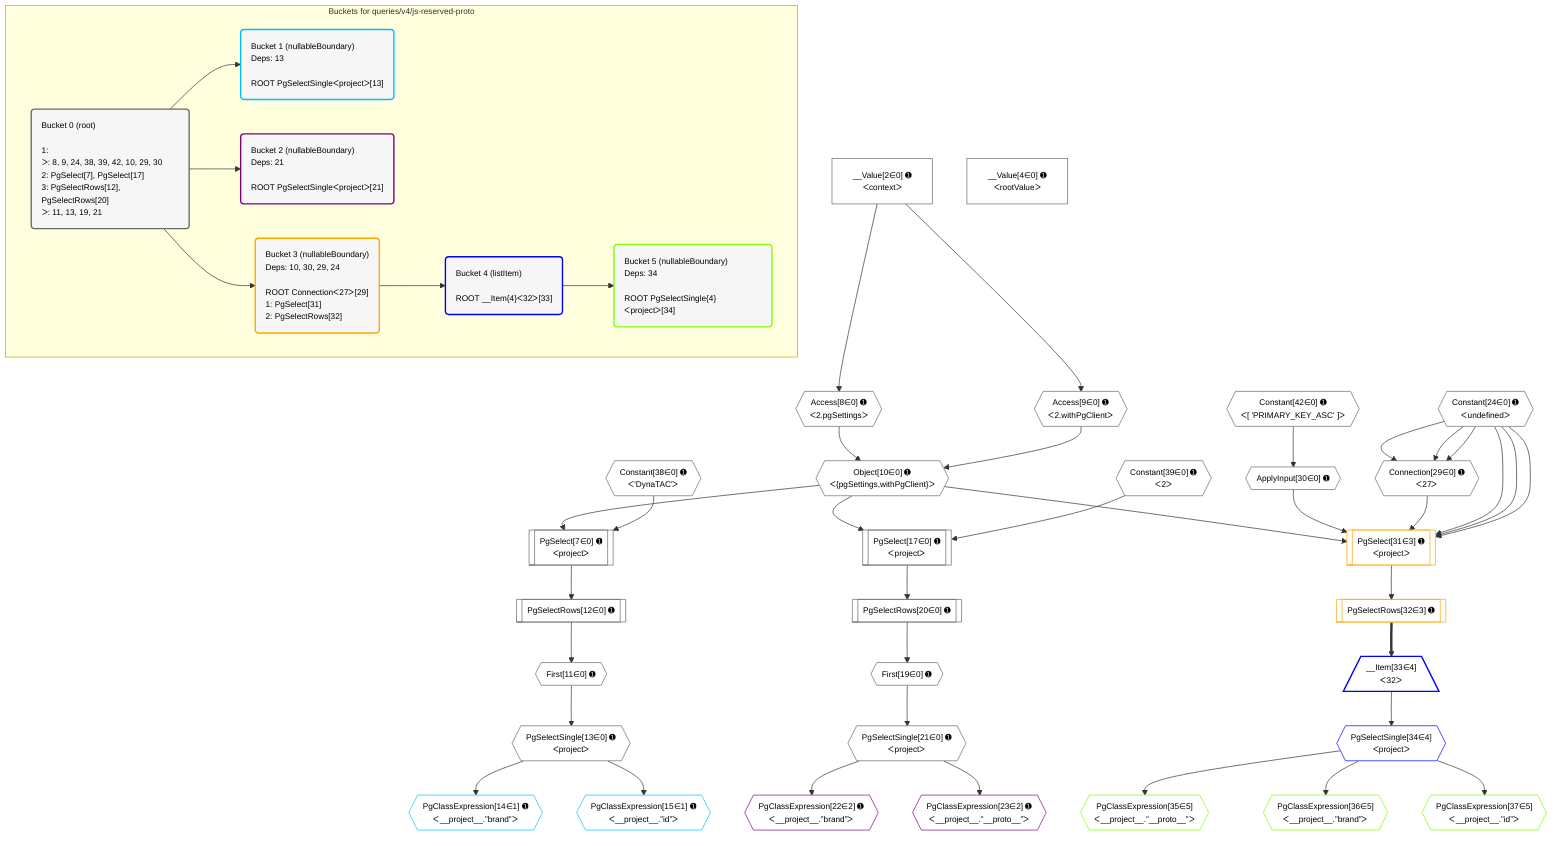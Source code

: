 %%{init: {'themeVariables': { 'fontSize': '12px'}}}%%
graph TD
    classDef path fill:#eee,stroke:#000,color:#000
    classDef plan fill:#fff,stroke-width:1px,color:#000
    classDef itemplan fill:#fff,stroke-width:2px,color:#000
    classDef unbatchedplan fill:#dff,stroke-width:1px,color:#000
    classDef sideeffectplan fill:#fcc,stroke-width:2px,color:#000
    classDef bucket fill:#f6f6f6,color:#000,stroke-width:2px,text-align:left


    %% plan dependencies
    Connection29{{"Connection[29∈0] ➊<br />ᐸ27ᐳ"}}:::plan
    Constant24{{"Constant[24∈0] ➊<br />ᐸundefinedᐳ"}}:::plan
    Constant24 & Constant24 & Constant24 --> Connection29
    PgSelect7[["PgSelect[7∈0] ➊<br />ᐸprojectᐳ"]]:::plan
    Object10{{"Object[10∈0] ➊<br />ᐸ{pgSettings,withPgClient}ᐳ"}}:::plan
    Constant38{{"Constant[38∈0] ➊<br />ᐸ'DynaTAC'ᐳ"}}:::plan
    Object10 & Constant38 --> PgSelect7
    Access8{{"Access[8∈0] ➊<br />ᐸ2.pgSettingsᐳ"}}:::plan
    Access9{{"Access[9∈0] ➊<br />ᐸ2.withPgClientᐳ"}}:::plan
    Access8 & Access9 --> Object10
    PgSelect17[["PgSelect[17∈0] ➊<br />ᐸprojectᐳ"]]:::plan
    Constant39{{"Constant[39∈0] ➊<br />ᐸ2ᐳ"}}:::plan
    Object10 & Constant39 --> PgSelect17
    __Value2["__Value[2∈0] ➊<br />ᐸcontextᐳ"]:::plan
    __Value2 --> Access8
    __Value2 --> Access9
    First11{{"First[11∈0] ➊"}}:::plan
    PgSelectRows12[["PgSelectRows[12∈0] ➊"]]:::plan
    PgSelectRows12 --> First11
    PgSelect7 --> PgSelectRows12
    PgSelectSingle13{{"PgSelectSingle[13∈0] ➊<br />ᐸprojectᐳ"}}:::plan
    First11 --> PgSelectSingle13
    First19{{"First[19∈0] ➊"}}:::plan
    PgSelectRows20[["PgSelectRows[20∈0] ➊"]]:::plan
    PgSelectRows20 --> First19
    PgSelect17 --> PgSelectRows20
    PgSelectSingle21{{"PgSelectSingle[21∈0] ➊<br />ᐸprojectᐳ"}}:::plan
    First19 --> PgSelectSingle21
    ApplyInput30{{"ApplyInput[30∈0] ➊"}}:::plan
    Constant42{{"Constant[42∈0] ➊<br />ᐸ[ 'PRIMARY_KEY_ASC' ]ᐳ"}}:::plan
    Constant42 --> ApplyInput30
    __Value4["__Value[4∈0] ➊<br />ᐸrootValueᐳ"]:::plan
    PgClassExpression14{{"PgClassExpression[14∈1] ➊<br />ᐸ__project__.”brand”ᐳ"}}:::plan
    PgSelectSingle13 --> PgClassExpression14
    PgClassExpression15{{"PgClassExpression[15∈1] ➊<br />ᐸ__project__.”id”ᐳ"}}:::plan
    PgSelectSingle13 --> PgClassExpression15
    PgClassExpression22{{"PgClassExpression[22∈2] ➊<br />ᐸ__project__.”brand”ᐳ"}}:::plan
    PgSelectSingle21 --> PgClassExpression22
    PgClassExpression23{{"PgClassExpression[23∈2] ➊<br />ᐸ__project__.”__proto__”ᐳ"}}:::plan
    PgSelectSingle21 --> PgClassExpression23
    PgSelect31[["PgSelect[31∈3] ➊<br />ᐸprojectᐳ"]]:::plan
    Object10 & ApplyInput30 & Connection29 & Constant24 & Constant24 & Constant24 --> PgSelect31
    PgSelectRows32[["PgSelectRows[32∈3] ➊"]]:::plan
    PgSelect31 --> PgSelectRows32
    __Item33[/"__Item[33∈4]<br />ᐸ32ᐳ"\]:::itemplan
    PgSelectRows32 ==> __Item33
    PgSelectSingle34{{"PgSelectSingle[34∈4]<br />ᐸprojectᐳ"}}:::plan
    __Item33 --> PgSelectSingle34
    PgClassExpression35{{"PgClassExpression[35∈5]<br />ᐸ__project__.”__proto__”ᐳ"}}:::plan
    PgSelectSingle34 --> PgClassExpression35
    PgClassExpression36{{"PgClassExpression[36∈5]<br />ᐸ__project__.”brand”ᐳ"}}:::plan
    PgSelectSingle34 --> PgClassExpression36
    PgClassExpression37{{"PgClassExpression[37∈5]<br />ᐸ__project__.”id”ᐳ"}}:::plan
    PgSelectSingle34 --> PgClassExpression37

    %% define steps

    subgraph "Buckets for queries/v4/js-reserved-proto"
    Bucket0("Bucket 0 (root)<br /><br />1: <br />ᐳ: 8, 9, 24, 38, 39, 42, 10, 29, 30<br />2: PgSelect[7], PgSelect[17]<br />3: PgSelectRows[12], PgSelectRows[20]<br />ᐳ: 11, 13, 19, 21"):::bucket
    classDef bucket0 stroke:#696969
    class Bucket0,__Value2,__Value4,PgSelect7,Access8,Access9,Object10,First11,PgSelectRows12,PgSelectSingle13,PgSelect17,First19,PgSelectRows20,PgSelectSingle21,Constant24,Connection29,ApplyInput30,Constant38,Constant39,Constant42 bucket0
    Bucket1("Bucket 1 (nullableBoundary)<br />Deps: 13<br /><br />ROOT PgSelectSingleᐸprojectᐳ[13]"):::bucket
    classDef bucket1 stroke:#00bfff
    class Bucket1,PgClassExpression14,PgClassExpression15 bucket1
    Bucket2("Bucket 2 (nullableBoundary)<br />Deps: 21<br /><br />ROOT PgSelectSingleᐸprojectᐳ[21]"):::bucket
    classDef bucket2 stroke:#7f007f
    class Bucket2,PgClassExpression22,PgClassExpression23 bucket2
    Bucket3("Bucket 3 (nullableBoundary)<br />Deps: 10, 30, 29, 24<br /><br />ROOT Connectionᐸ27ᐳ[29]<br />1: PgSelect[31]<br />2: PgSelectRows[32]"):::bucket
    classDef bucket3 stroke:#ffa500
    class Bucket3,PgSelect31,PgSelectRows32 bucket3
    Bucket4("Bucket 4 (listItem)<br /><br />ROOT __Item{4}ᐸ32ᐳ[33]"):::bucket
    classDef bucket4 stroke:#0000ff
    class Bucket4,__Item33,PgSelectSingle34 bucket4
    Bucket5("Bucket 5 (nullableBoundary)<br />Deps: 34<br /><br />ROOT PgSelectSingle{4}ᐸprojectᐳ[34]"):::bucket
    classDef bucket5 stroke:#7fff00
    class Bucket5,PgClassExpression35,PgClassExpression36,PgClassExpression37 bucket5
    Bucket0 --> Bucket1 & Bucket2 & Bucket3
    Bucket3 --> Bucket4
    Bucket4 --> Bucket5
    end